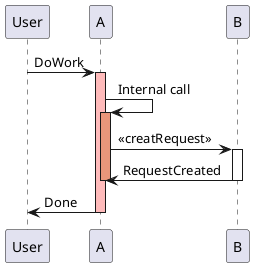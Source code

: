 @startuml lifeline
participant User
User -> A: DoWork
activate A #FFBBBB

A -> A: Internal call
activate A #DarkSalmon

A -> B: << creatRequest>>
activate B

B -> A: RequestCreated
deactivate B
deactivate A
A -> User : Done
deactivate A
@enduml